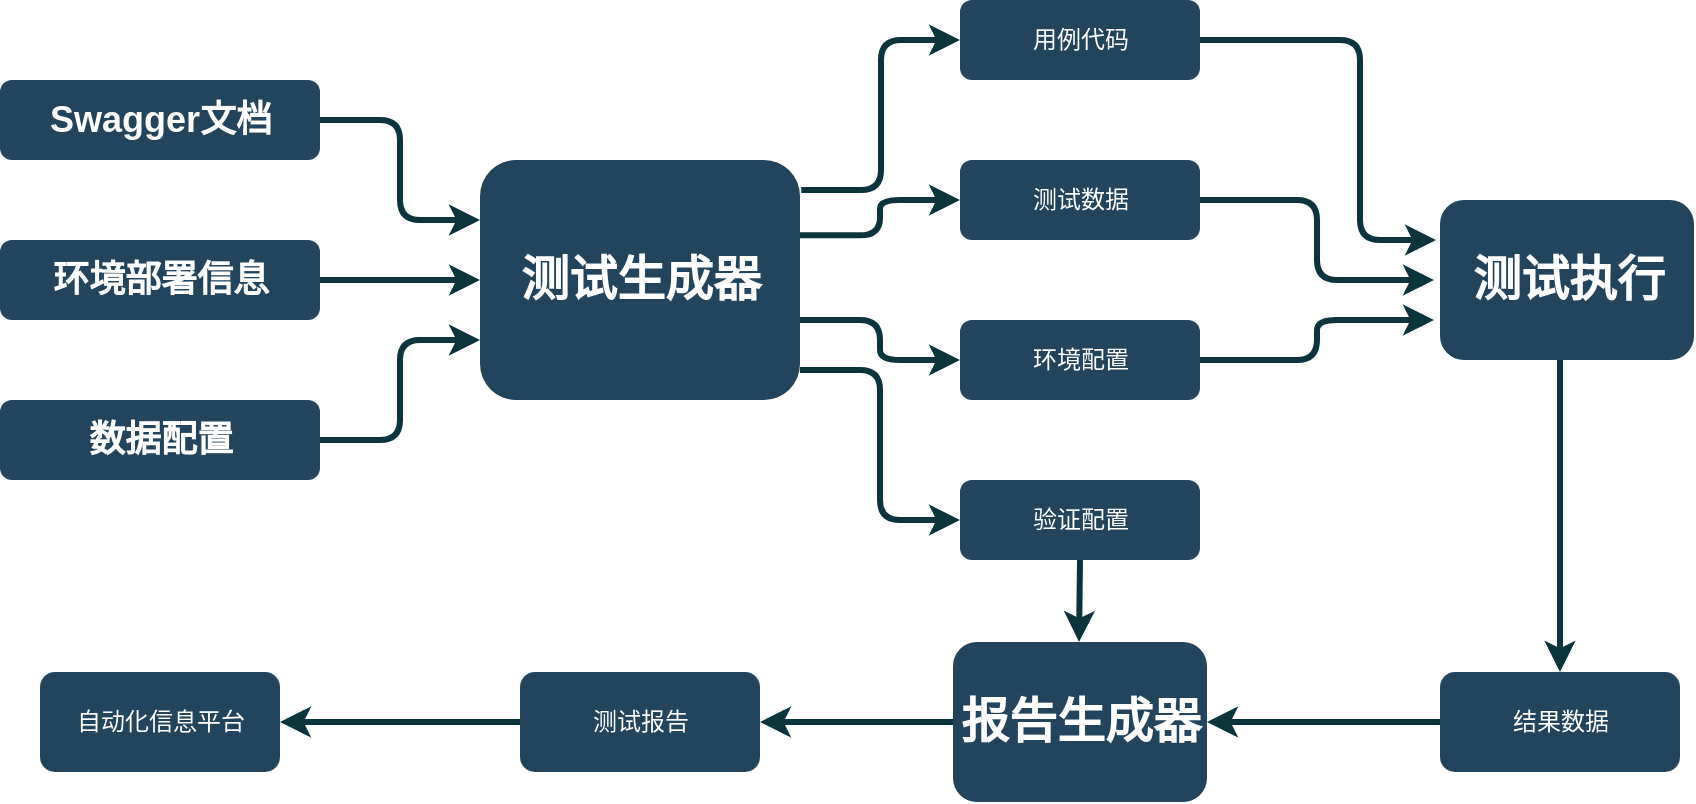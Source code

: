 <mxfile version="13.8.8" type="github">
  <diagram id="6a731a19-8d31-9384-78a2-239565b7b9f0" name="Page-1">
    <mxGraphModel dx="782" dy="-390" grid="1" gridSize="10" guides="1" tooltips="1" connect="1" arrows="1" fold="1" page="1" pageScale="1" pageWidth="1169" pageHeight="827" background="#ffffff" math="0" shadow="0">
      <root>
        <mxCell id="0" />
        <mxCell id="1" parent="0" />
        <mxCell id="90" value="&lt;h2&gt;&lt;font color=&quot;#ffffff&quot;&gt;Swagger文档&lt;/font&gt;&lt;/h2&gt;" style="rounded=1;fillColor=#23445D;strokeColor=none;strokeWidth=2;fontFamily=Helvetica;html=1;gradientColor=none;" parent="1" vertex="1">
          <mxGeometry x="240" y="960" width="160" height="40" as="geometry" />
        </mxCell>
        <mxCell id="91" value="&lt;font color=&quot;#ffffff&quot;&gt;用例代码&lt;/font&gt;" style="rounded=1;fillColor=#23445D;strokeColor=none;strokeWidth=2;fontFamily=Helvetica;html=1;gradientColor=none;" parent="1" vertex="1">
          <mxGeometry x="720" y="920" width="120" height="40" as="geometry" />
        </mxCell>
        <mxCell id="92" value="&lt;h1&gt;&lt;font color=&quot;#ffffff&quot;&gt;测试生成器&lt;/font&gt;&lt;/h1&gt;" style="rounded=1;fillColor=#23445D;strokeColor=none;strokeWidth=2;fontFamily=Helvetica;html=1;gradientColor=none;" parent="1" vertex="1">
          <mxGeometry x="480" y="1000" width="160" height="120" as="geometry" />
        </mxCell>
        <mxCell id="97" value="&lt;h1&gt;&lt;font color=&quot;#ffffff&quot;&gt;测试执行&lt;/font&gt;&lt;/h1&gt;" style="rounded=1;fillColor=#23445D;strokeColor=none;strokeWidth=2;fontFamily=Helvetica;html=1;gradientColor=none;" parent="1" vertex="1">
          <mxGeometry x="960" y="1020" width="127" height="80" as="geometry" />
        </mxCell>
        <mxCell id="108" value="&lt;font color=&quot;#ffffff&quot;&gt;结果数据&lt;/font&gt;" style="rounded=1;fillColor=#23445D;strokeColor=none;strokeWidth=2;gradientColor=none;fontFamily=Helvetica;html=1;" parent="1" vertex="1">
          <mxGeometry x="960" y="1256" width="120" height="50" as="geometry" />
        </mxCell>
        <mxCell id="114" value="" style="edgeStyle=elbowEdgeStyle;elbow=horizontal;strokeWidth=3;strokeColor=#0C343D;fontFamily=Helvetica;html=1;exitX=1.004;exitY=0.125;exitDx=0;exitDy=0;exitPerimeter=0;" parent="1" source="92" target="91" edge="1">
          <mxGeometry x="6.449" y="830.5" width="131.973" height="100" as="geometry">
            <mxPoint x="650" y="1016" as="sourcePoint" />
            <mxPoint x="138.422" y="830.5" as="targetPoint" />
          </mxGeometry>
        </mxCell>
        <mxCell id="119" value="" style="edgeStyle=elbowEdgeStyle;elbow=horizontal;strokeWidth=3;strokeColor=#0C343D;fontFamily=Helvetica;html=1;" parent="1" source="91" edge="1">
          <mxGeometry x="6.449" y="830.5" width="131.973" height="100" as="geometry">
            <mxPoint x="6.449" y="930.5" as="sourcePoint" />
            <mxPoint x="958" y="1040" as="targetPoint" />
            <Array as="points">
              <mxPoint x="920" y="980" />
            </Array>
          </mxGeometry>
        </mxCell>
        <mxCell id="133" value="" style="edgeStyle=elbowEdgeStyle;elbow=horizontal;strokeWidth=3;strokeColor=#0C343D;fontFamily=Helvetica;html=1;" parent="1" source="97" target="108" edge="1">
          <mxGeometry x="6.449" y="830.5" width="131.973" height="100" as="geometry">
            <mxPoint x="6.449" y="930.5" as="sourcePoint" />
            <mxPoint x="138.422" y="830.5" as="targetPoint" />
          </mxGeometry>
        </mxCell>
        <mxCell id="rsJ80O6-44v7srC-CNjc-143" value="&lt;h2&gt;&lt;font color=&quot;#ffffff&quot;&gt;环境部署信息&lt;/font&gt;&lt;/h2&gt;" style="rounded=1;fillColor=#23445D;strokeColor=none;strokeWidth=2;fontFamily=Helvetica;html=1;gradientColor=none;" vertex="1" parent="1">
          <mxGeometry x="240" y="1040" width="160" height="40" as="geometry" />
        </mxCell>
        <mxCell id="rsJ80O6-44v7srC-CNjc-144" value="&lt;h2&gt;&lt;font color=&quot;#ffffff&quot;&gt;数据配置&lt;/font&gt;&lt;/h2&gt;" style="rounded=1;fillColor=#23445D;strokeColor=none;strokeWidth=2;fontFamily=Helvetica;html=1;gradientColor=none;" vertex="1" parent="1">
          <mxGeometry x="240" y="1120" width="160" height="40" as="geometry" />
        </mxCell>
        <mxCell id="rsJ80O6-44v7srC-CNjc-145" value="&lt;font color=&quot;#ffffff&quot;&gt;测试数据&lt;/font&gt;" style="rounded=1;fillColor=#23445D;strokeColor=none;strokeWidth=2;fontFamily=Helvetica;html=1;gradientColor=none;" vertex="1" parent="1">
          <mxGeometry x="720" y="1000" width="120" height="40" as="geometry" />
        </mxCell>
        <mxCell id="rsJ80O6-44v7srC-CNjc-146" value="&lt;span style=&quot;color: rgb(255 , 255 , 255)&quot;&gt;验证配置&lt;/span&gt;" style="rounded=1;fillColor=#23445D;strokeColor=none;strokeWidth=2;fontFamily=Helvetica;html=1;gradientColor=none;" vertex="1" parent="1">
          <mxGeometry x="720" y="1160" width="120" height="40" as="geometry" />
        </mxCell>
        <mxCell id="rsJ80O6-44v7srC-CNjc-148" value="" style="edgeStyle=elbowEdgeStyle;elbow=horizontal;strokeWidth=3;strokeColor=#0C343D;fontFamily=Helvetica;html=1;exitX=1;exitY=0.314;exitDx=0;exitDy=0;entryX=0;entryY=0.5;entryDx=0;entryDy=0;exitPerimeter=0;" edge="1" parent="1" source="92" target="rsJ80O6-44v7srC-CNjc-145">
          <mxGeometry x="16.449" y="840.5" width="131.973" height="100" as="geometry">
            <mxPoint x="640" y="1045.5" as="sourcePoint" />
            <mxPoint x="710" y="1066" as="targetPoint" />
          </mxGeometry>
        </mxCell>
        <mxCell id="rsJ80O6-44v7srC-CNjc-150" value="" style="edgeStyle=elbowEdgeStyle;elbow=horizontal;strokeWidth=3;strokeColor=#0C343D;fontFamily=Helvetica;html=1;entryX=0;entryY=0.5;entryDx=0;entryDy=0;" edge="1" parent="1" target="rsJ80O6-44v7srC-CNjc-146">
          <mxGeometry x="26.449" y="850.5" width="131.973" height="100" as="geometry">
            <mxPoint x="640" y="1105" as="sourcePoint" />
            <mxPoint x="725.9" y="1070" as="targetPoint" />
          </mxGeometry>
        </mxCell>
        <mxCell id="rsJ80O6-44v7srC-CNjc-152" value="" style="edgeStyle=elbowEdgeStyle;elbow=horizontal;strokeWidth=3;strokeColor=#0C343D;fontFamily=Helvetica;html=1;exitX=1;exitY=0.5;exitDx=0;exitDy=0;entryX=0;entryY=0.25;entryDx=0;entryDy=0;" edge="1" parent="1" source="90" target="92">
          <mxGeometry x="16.449" y="840.5" width="131.973" height="100" as="geometry">
            <mxPoint x="650" y="1040" as="sourcePoint" />
            <mxPoint x="730" y="990" as="targetPoint" />
          </mxGeometry>
        </mxCell>
        <mxCell id="rsJ80O6-44v7srC-CNjc-153" value="" style="edgeStyle=elbowEdgeStyle;elbow=horizontal;strokeWidth=3;strokeColor=#0C343D;fontFamily=Helvetica;html=1;exitX=1;exitY=0.5;exitDx=0;exitDy=0;" edge="1" parent="1" source="rsJ80O6-44v7srC-CNjc-143">
          <mxGeometry x="26.449" y="850.5" width="131.973" height="100" as="geometry">
            <mxPoint x="660" y="1050" as="sourcePoint" />
            <mxPoint x="480" y="1060" as="targetPoint" />
          </mxGeometry>
        </mxCell>
        <mxCell id="rsJ80O6-44v7srC-CNjc-154" value="" style="edgeStyle=elbowEdgeStyle;elbow=horizontal;strokeWidth=3;strokeColor=#0C343D;fontFamily=Helvetica;html=1;exitX=1;exitY=0.5;exitDx=0;exitDy=0;entryX=0;entryY=0.75;entryDx=0;entryDy=0;" edge="1" parent="1" source="rsJ80O6-44v7srC-CNjc-144" target="92">
          <mxGeometry x="36.449" y="860.5" width="131.973" height="100" as="geometry">
            <mxPoint x="670" y="1060" as="sourcePoint" />
            <mxPoint x="750" y="1010" as="targetPoint" />
          </mxGeometry>
        </mxCell>
        <mxCell id="rsJ80O6-44v7srC-CNjc-155" value="&lt;span style=&quot;color: rgb(255 , 255 , 255)&quot;&gt;环境配置&lt;/span&gt;" style="rounded=1;fillColor=#23445D;strokeColor=none;strokeWidth=2;fontFamily=Helvetica;html=1;gradientColor=none;" vertex="1" parent="1">
          <mxGeometry x="720" y="1080" width="120" height="40" as="geometry" />
        </mxCell>
        <mxCell id="rsJ80O6-44v7srC-CNjc-157" value="" style="edgeStyle=elbowEdgeStyle;elbow=horizontal;strokeWidth=3;strokeColor=#0C343D;fontFamily=Helvetica;html=1;entryX=0;entryY=0.5;entryDx=0;entryDy=0;" edge="1" parent="1" target="rsJ80O6-44v7srC-CNjc-155">
          <mxGeometry x="26.449" y="850.5" width="131.973" height="100" as="geometry">
            <mxPoint x="640" y="1080" as="sourcePoint" />
            <mxPoint x="730" y="1030" as="targetPoint" />
          </mxGeometry>
        </mxCell>
        <mxCell id="rsJ80O6-44v7srC-CNjc-158" value="" style="edgeStyle=elbowEdgeStyle;elbow=horizontal;strokeWidth=3;strokeColor=#0C343D;fontFamily=Helvetica;html=1;exitX=1;exitY=0.5;exitDx=0;exitDy=0;" edge="1" parent="1" source="rsJ80O6-44v7srC-CNjc-145">
          <mxGeometry x="16.449" y="840.5" width="131.973" height="100" as="geometry">
            <mxPoint x="850" y="950" as="sourcePoint" />
            <mxPoint x="957" y="1060" as="targetPoint" />
          </mxGeometry>
        </mxCell>
        <mxCell id="rsJ80O6-44v7srC-CNjc-159" value="" style="edgeStyle=elbowEdgeStyle;elbow=horizontal;strokeWidth=3;strokeColor=#0C343D;fontFamily=Helvetica;html=1;exitX=1;exitY=0.5;exitDx=0;exitDy=0;" edge="1" parent="1" source="rsJ80O6-44v7srC-CNjc-155">
          <mxGeometry x="26.449" y="850.5" width="131.973" height="100" as="geometry">
            <mxPoint x="860" y="960" as="sourcePoint" />
            <mxPoint x="957" y="1080" as="targetPoint" />
          </mxGeometry>
        </mxCell>
        <mxCell id="rsJ80O6-44v7srC-CNjc-160" value="" style="edgeStyle=elbowEdgeStyle;elbow=horizontal;strokeWidth=3;strokeColor=#0C343D;fontFamily=Helvetica;html=1;exitX=0.5;exitY=1;exitDx=0;exitDy=0;entryX=0.5;entryY=0;entryDx=0;entryDy=0;" edge="1" parent="1" source="rsJ80O6-44v7srC-CNjc-146" target="rsJ80O6-44v7srC-CNjc-163">
          <mxGeometry x="25.949" y="870.5" width="131.973" height="100" as="geometry">
            <mxPoint x="779.5" y="1220" as="sourcePoint" />
            <mxPoint x="779.5" y="1360" as="targetPoint" />
            <Array as="points">
              <mxPoint x="779.5" y="1230" />
              <mxPoint x="773.5" y="1270" />
            </Array>
          </mxGeometry>
        </mxCell>
        <mxCell id="rsJ80O6-44v7srC-CNjc-162" value="" style="edgeStyle=elbowEdgeStyle;elbow=horizontal;strokeWidth=3;strokeColor=#0C343D;fontFamily=Helvetica;html=1;exitX=0;exitY=0.5;exitDx=0;exitDy=0;entryX=1;entryY=0.5;entryDx=0;entryDy=0;" edge="1" parent="1" source="108" target="rsJ80O6-44v7srC-CNjc-163">
          <mxGeometry x="106.449" y="1070.5" width="131.973" height="100" as="geometry">
            <mxPoint x="910" y="1390" as="sourcePoint" />
            <mxPoint x="850" y="1350" as="targetPoint" />
            <Array as="points">
              <mxPoint x="880" y="1320" />
              <mxPoint x="930" y="1290" />
            </Array>
          </mxGeometry>
        </mxCell>
        <mxCell id="rsJ80O6-44v7srC-CNjc-163" value="&lt;h1&gt;&lt;font color=&quot;#ffffff&quot;&gt;报告生成器&lt;/font&gt;&lt;/h1&gt;" style="rounded=1;fillColor=#23445D;strokeColor=none;strokeWidth=2;fontFamily=Helvetica;html=1;gradientColor=none;" vertex="1" parent="1">
          <mxGeometry x="716.5" y="1241" width="127" height="80" as="geometry" />
        </mxCell>
        <mxCell id="rsJ80O6-44v7srC-CNjc-164" value="&lt;font color=&quot;#ffffff&quot;&gt;测试报告&lt;/font&gt;" style="rounded=1;fillColor=#23445D;strokeColor=none;strokeWidth=2;gradientColor=none;fontFamily=Helvetica;html=1;" vertex="1" parent="1">
          <mxGeometry x="500" y="1256" width="120" height="50" as="geometry" />
        </mxCell>
        <mxCell id="rsJ80O6-44v7srC-CNjc-165" value="" style="edgeStyle=elbowEdgeStyle;elbow=horizontal;strokeWidth=3;strokeColor=#0C343D;fontFamily=Helvetica;html=1;exitX=0;exitY=0.5;exitDx=0;exitDy=0;entryX=1;entryY=0.5;entryDx=0;entryDy=0;" edge="1" parent="1" source="rsJ80O6-44v7srC-CNjc-163" target="rsJ80O6-44v7srC-CNjc-164">
          <mxGeometry x="-203.551" y="1139.5" width="131.973" height="100" as="geometry">
            <mxPoint x="650" y="1350" as="sourcePoint" />
            <mxPoint x="533.5" y="1350" as="targetPoint" />
            <Array as="points">
              <mxPoint x="680" y="1281" />
              <mxPoint x="620" y="1359" />
            </Array>
          </mxGeometry>
        </mxCell>
        <mxCell id="rsJ80O6-44v7srC-CNjc-166" value="&lt;font color=&quot;#ffffff&quot;&gt;自动化信息平台&lt;/font&gt;" style="rounded=1;fillColor=#23445D;strokeColor=none;strokeWidth=2;gradientColor=none;fontFamily=Helvetica;html=1;" vertex="1" parent="1">
          <mxGeometry x="260" y="1256" width="120" height="50" as="geometry" />
        </mxCell>
        <mxCell id="rsJ80O6-44v7srC-CNjc-167" value="" style="edgeStyle=elbowEdgeStyle;elbow=horizontal;strokeWidth=3;strokeColor=#0C343D;fontFamily=Helvetica;html=1;exitX=0;exitY=0.5;exitDx=0;exitDy=0;" edge="1" parent="1" source="rsJ80O6-44v7srC-CNjc-164">
          <mxGeometry x="-500.051" y="1118.5" width="131.973" height="100" as="geometry">
            <mxPoint x="420" y="1260" as="sourcePoint" />
            <mxPoint x="380" y="1281" as="targetPoint" />
            <Array as="points">
              <mxPoint x="440" y="1250" />
              <mxPoint x="323.5" y="1338" />
            </Array>
          </mxGeometry>
        </mxCell>
      </root>
    </mxGraphModel>
  </diagram>
</mxfile>
